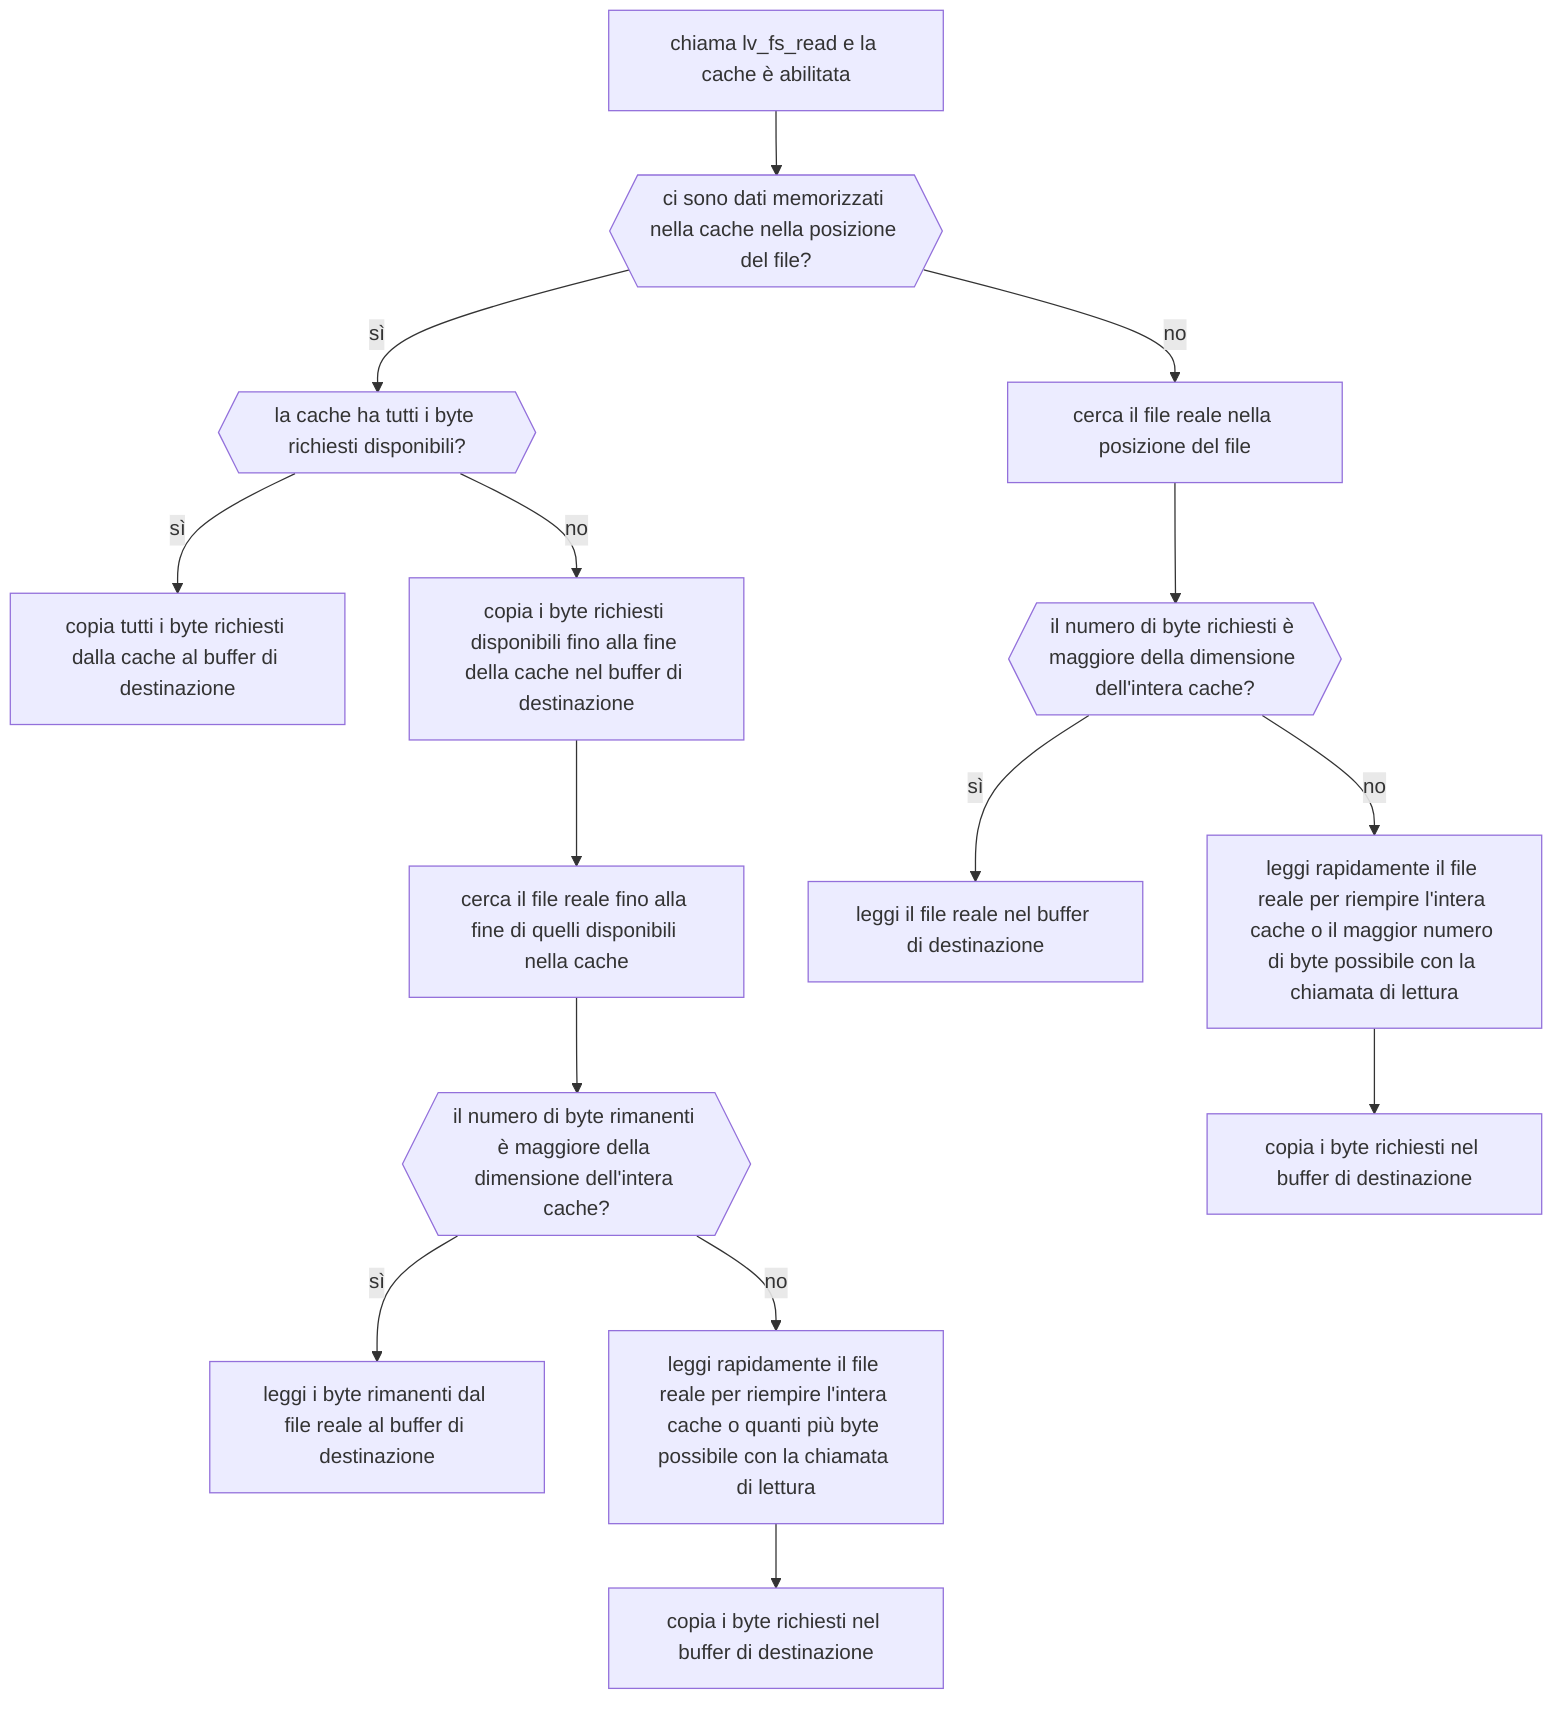 ---
config:
  layout: dagre
---
flowchart TB
    A["chiama lv_fs_read e la cache è abilitata"] --> B{{"ci sono dati memorizzati nella cache nella posizione del file?"}}
    B -- sì --> C{{"la cache ha tutti i byte richiesti disponibili?"}}
    C -- sì --> D["copia tutti i byte richiesti dalla cache al buffer di destinazione"]
    C -- no --> F["copia i byte richiesti disponibili fino alla fine della cache nel buffer di destinazione"]
    F --> G["cerca il file reale fino alla fine di quelli disponibili nella cache"]
    G --> H@{ label: "il numero di byte rimanenti è maggiore della dimensione dell'intera cache?" }
    H -- sì --> I["leggi i byte rimanenti dal file reale al buffer di destinazione"]
    H -- no --> J@{ label: "leggi rapidamente il file reale per riempire l'intera cache o quanti più byte possibile con la chiamata di lettura" }
    J --> O["copia i byte richiesti nel buffer di destinazione"]
    B -- no --> K["cerca il file reale nella posizione del file"]
    K --> L@{ label: "il numero di byte richiesti è maggiore della dimensione dell'intera cache?" }
    L -- sì --> M["leggi il file reale nel buffer di destinazione"]
    L -- no --> N@{ label: "leggi rapidamente il file reale per riempire l'intera cache o il maggior numero di byte possibile con la chiamata di lettura" }
    N --> P["copia i byte richiesti nel buffer di destinazione"]
    H@{ shape: hexagon}
    J@{ shape: rect}
    L@{ shape: hexagon}
    N@{ shape: rect}